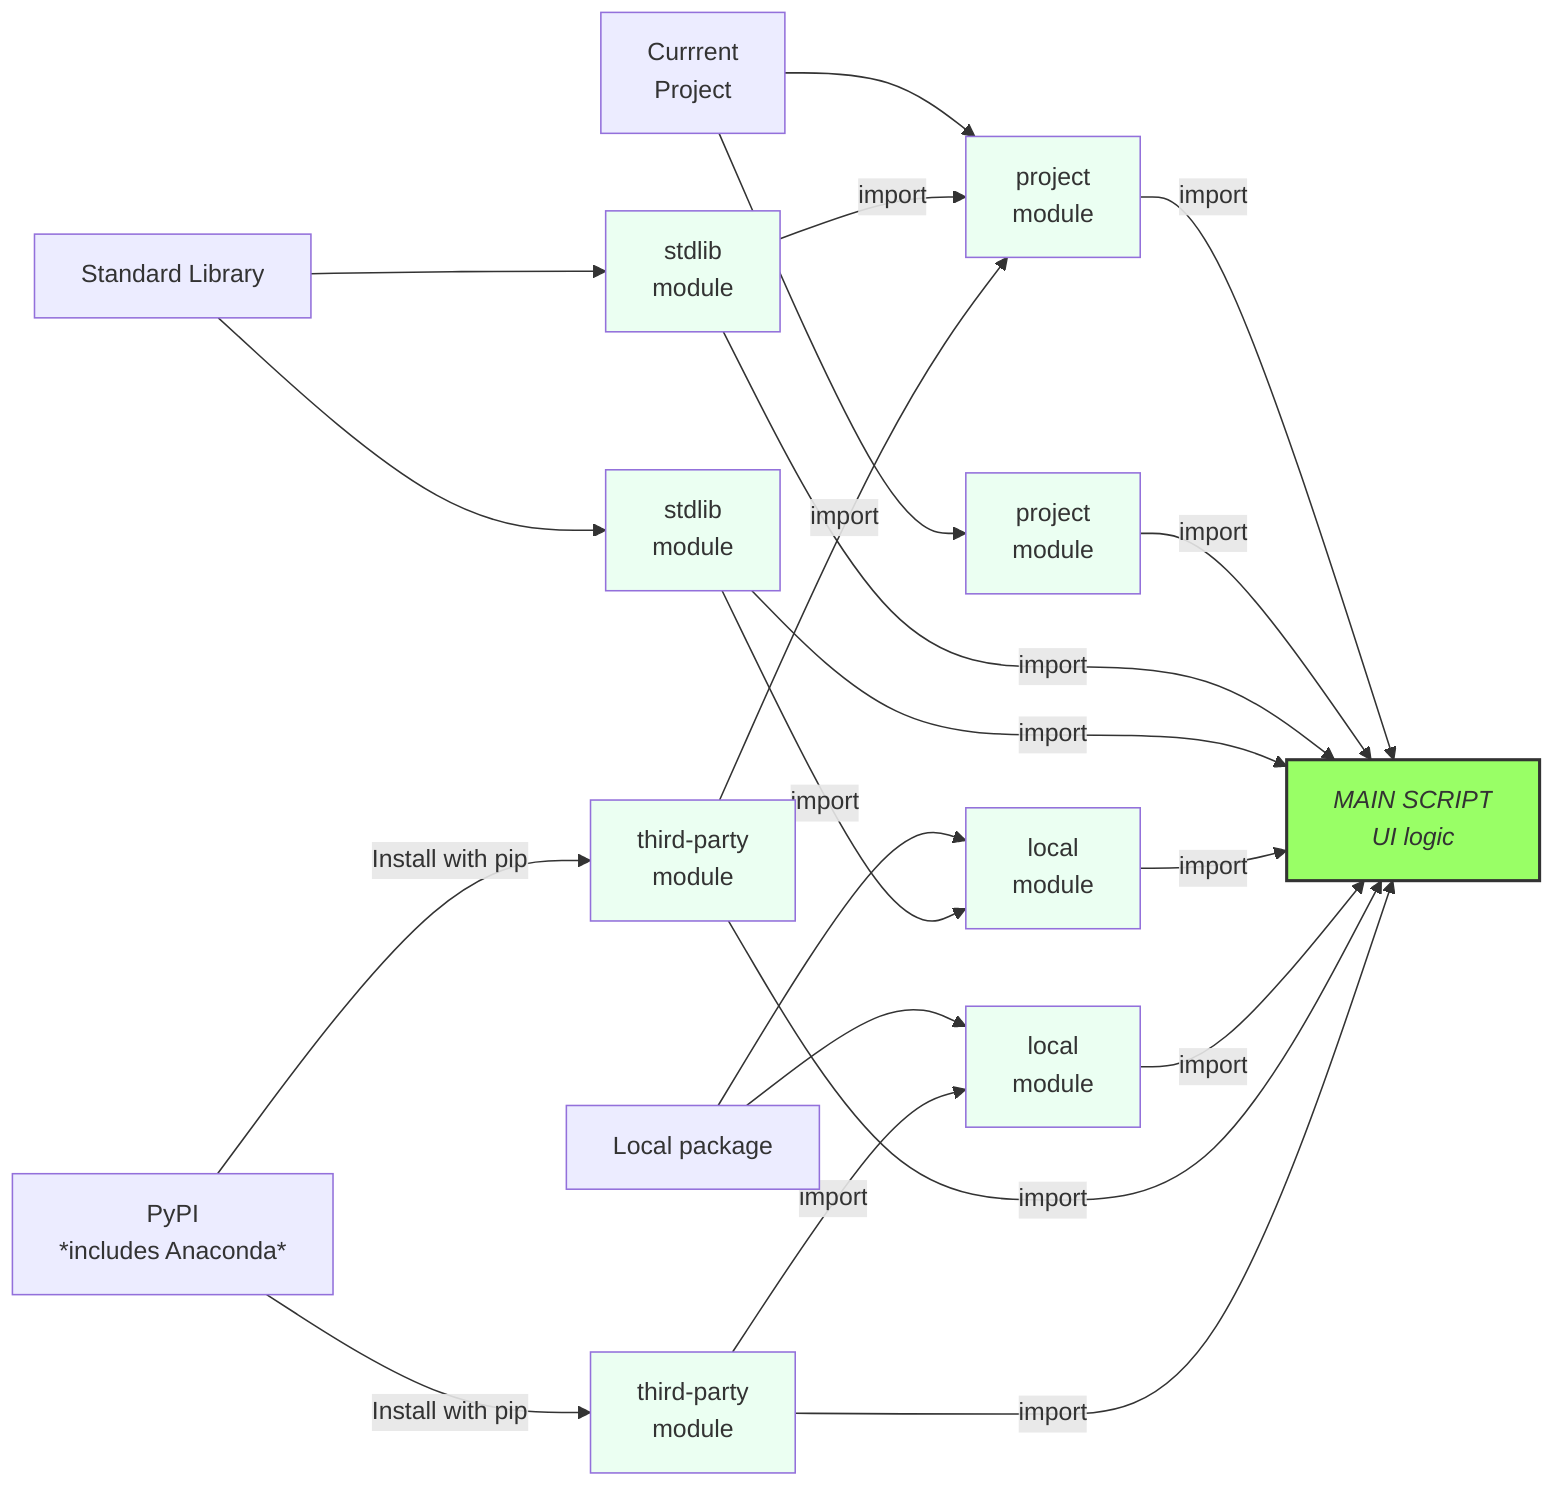 flowchart LR
    APP[Currrent\nProject] --> MOD_PROJECT_1[project\nmodule]
    APP --> MOD_PROJECT_2[project\nmodule]
    STD[Standard Library] --> MOD_STDLIB_1[stdlib\nmodule]
    STD --> MOD_STDLIB_2[stdlib\nmodule]
    LOCAL[Local package] --> MOD_LOCAL_1[local\nmodule]
    LOCAL --> MOD_LOCAL_2[local\nmodule]
    PYPI[PyPI\n*includes Anaconda*] -->|Install with pip|MOD_THIRD_PARTY_1[third-party\nmodule]
    PYPI -->|Install with pip|MOD_THIRD_PARTY_2[third-party\nmodule]
    MOD_PROJECT_1 -->|import|MAIN[MAIN SCRIPT\nUI logic]
    MOD_PROJECT_2 -->|import|MAIN
    MOD_STDLIB_1 -->|import|MAIN
    MOD_STDLIB_2 -->|import|MAIN
    MOD_STDLIB_1 -->|import|MOD_PROJECT_1
    MOD_STDLIB_2 -->|import|MOD_LOCAL_1
    MOD_LOCAL_1 -->|import|MAIN
    MOD_LOCAL_2 -->|import|MAIN
    MOD_THIRD_PARTY_1 -->|import|MAIN
    MOD_THIRD_PARTY_2 -->|import|MAIN
    MOD_THIRD_PARTY_1 -->|import|MOD_PROJECT_1
    MOD_THIRD_PARTY_2 -->|import|MOD_LOCAL_2

    classDef blue fill:#ebfff2
    classDef green fill:#9f6,stroke:#333,font-style:italic,stroke-width:2px
    class MAIN green
    class MOD_THIRD_PARTY_1,MOD_THIRD_PARTY_2,MOD_PROJECT_1,MOD_PROJECT_2 blue
    class MOD_LOCAL_1,MOD_LOCAL_2,MOD_STDLIB_1,MOD_STDLIB_2 blue